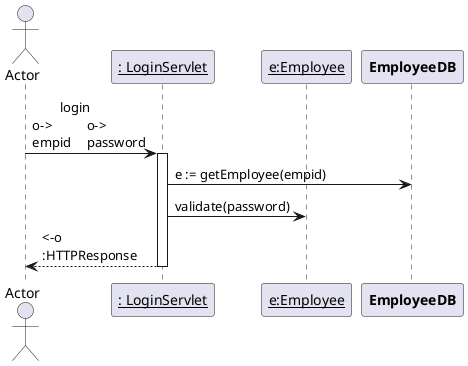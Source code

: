 @startuml Figure_4.1
' 전형적인 시퀀스 다이어그램
skinparam ResponseMessageBelowArrow True

actor Actor
participant "<u>: LoginServlet</u>" as LoginServlet
participant "<u>e:Employee</u>" as Employee
participant "<b>EmployeeDB</b>" as EmployeeDB

Actor -> LoginServlet : \tlogin\no->\t\to->\nempid\tpassword
activate LoginServlet

LoginServlet -> EmployeeDB : e := getEmployee(empid)
LoginServlet -> Employee : validate(password)

return <-o\n:HTTPResponse

@enduml